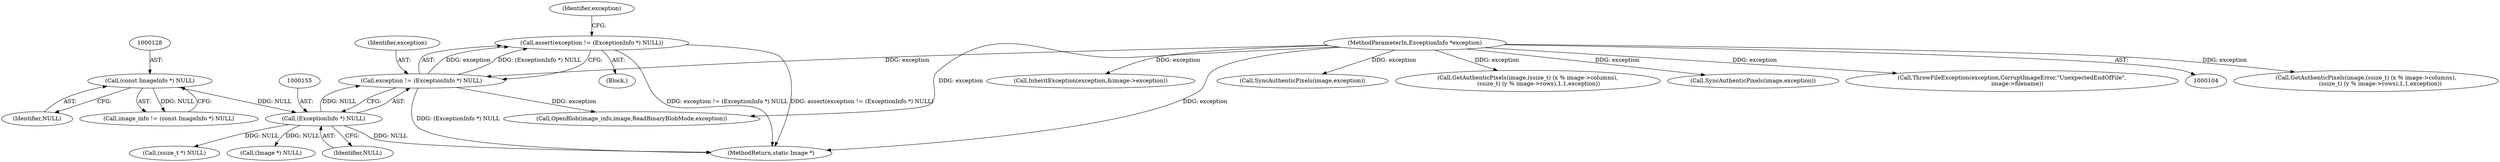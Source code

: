 digraph "0_ImageMagick_f6e9d0d9955e85bdd7540b251cd50d598dacc5e6_52@API" {
"1000151" [label="(Call,assert(exception != (ExceptionInfo *) NULL))"];
"1000152" [label="(Call,exception != (ExceptionInfo *) NULL)"];
"1000106" [label="(MethodParameterIn,ExceptionInfo *exception)"];
"1000154" [label="(Call,(ExceptionInfo *) NULL)"];
"1000127" [label="(Call,(const ImageInfo *) NULL)"];
"1000151" [label="(Call,assert(exception != (ExceptionInfo *) NULL))"];
"1000695" [label="(Call,(ssize_t *) NULL)"];
"1000184" [label="(Call,(Image *) NULL)"];
"1000156" [label="(Identifier,NULL)"];
"1000839" [label="(Call,GetAuthenticPixels(image,(ssize_t) (x % image->columns),\n                (ssize_t) (y % image->rows),1,1,exception))"];
"1000672" [label="(Call,InheritException(exception,&image->exception))"];
"1000160" [label="(Identifier,exception)"];
"1000169" [label="(Call,OpenBlob(image_info,image,ReadBinaryBlobMode,exception))"];
"1000129" [label="(Identifier,NULL)"];
"1000153" [label="(Identifier,exception)"];
"1000907" [label="(Call,SyncAuthenticPixels(image,exception))"];
"1000107" [label="(Block,)"];
"1000931" [label="(Call,GetAuthenticPixels(image,(ssize_t) (x % image->columns),\n            (ssize_t) (y % image->rows),1,1,exception))"];
"1000127" [label="(Call,(const ImageInfo *) NULL)"];
"1000125" [label="(Call,image_info != (const ImageInfo *) NULL)"];
"1000991" [label="(Call,SyncAuthenticPixels(image,exception))"];
"1000106" [label="(MethodParameterIn,ExceptionInfo *exception)"];
"1000154" [label="(Call,(ExceptionInfo *) NULL)"];
"1000152" [label="(Call,exception != (ExceptionInfo *) NULL)"];
"1001038" [label="(MethodReturn,static Image *)"];
"1001024" [label="(Call,ThrowFileException(exception,CorruptImageError,\"UnexpectedEndOfFile\",\n      image->filename))"];
"1000151" -> "1000107"  [label="AST: "];
"1000151" -> "1000152"  [label="CFG: "];
"1000152" -> "1000151"  [label="AST: "];
"1000160" -> "1000151"  [label="CFG: "];
"1000151" -> "1001038"  [label="DDG: assert(exception != (ExceptionInfo *) NULL)"];
"1000151" -> "1001038"  [label="DDG: exception != (ExceptionInfo *) NULL"];
"1000152" -> "1000151"  [label="DDG: exception"];
"1000152" -> "1000151"  [label="DDG: (ExceptionInfo *) NULL"];
"1000152" -> "1000154"  [label="CFG: "];
"1000153" -> "1000152"  [label="AST: "];
"1000154" -> "1000152"  [label="AST: "];
"1000152" -> "1001038"  [label="DDG: (ExceptionInfo *) NULL"];
"1000106" -> "1000152"  [label="DDG: exception"];
"1000154" -> "1000152"  [label="DDG: NULL"];
"1000152" -> "1000169"  [label="DDG: exception"];
"1000106" -> "1000104"  [label="AST: "];
"1000106" -> "1001038"  [label="DDG: exception"];
"1000106" -> "1000169"  [label="DDG: exception"];
"1000106" -> "1000672"  [label="DDG: exception"];
"1000106" -> "1000839"  [label="DDG: exception"];
"1000106" -> "1000907"  [label="DDG: exception"];
"1000106" -> "1000931"  [label="DDG: exception"];
"1000106" -> "1000991"  [label="DDG: exception"];
"1000106" -> "1001024"  [label="DDG: exception"];
"1000154" -> "1000156"  [label="CFG: "];
"1000155" -> "1000154"  [label="AST: "];
"1000156" -> "1000154"  [label="AST: "];
"1000154" -> "1001038"  [label="DDG: NULL"];
"1000127" -> "1000154"  [label="DDG: NULL"];
"1000154" -> "1000184"  [label="DDG: NULL"];
"1000154" -> "1000695"  [label="DDG: NULL"];
"1000127" -> "1000125"  [label="AST: "];
"1000127" -> "1000129"  [label="CFG: "];
"1000128" -> "1000127"  [label="AST: "];
"1000129" -> "1000127"  [label="AST: "];
"1000125" -> "1000127"  [label="CFG: "];
"1000127" -> "1000125"  [label="DDG: NULL"];
}
